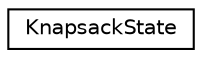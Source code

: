 digraph "Graphical Class Hierarchy"
{
 // LATEX_PDF_SIZE
  edge [fontname="Helvetica",fontsize="10",labelfontname="Helvetica",labelfontsize="10"];
  node [fontname="Helvetica",fontsize="10",shape=record];
  rankdir="LR";
  Node0 [label="KnapsackState",height=0.2,width=0.4,color="black", fillcolor="white", style="filled",URL="$classoperations__research_1_1_knapsack_state.html",tooltip=" "];
}
